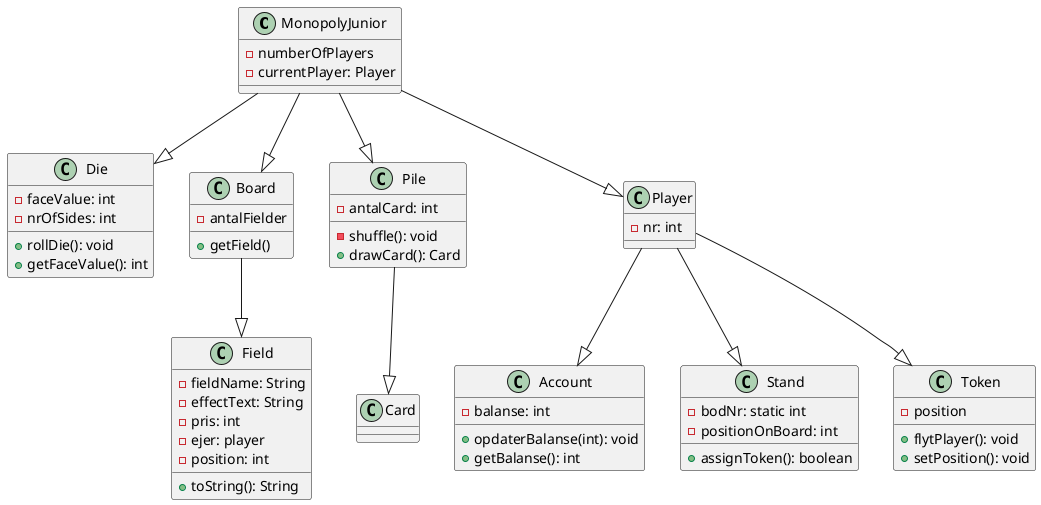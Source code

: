 @startuml
'https://plantuml.com/class-diagram

class "MonopolyJunior" as Game
class Die
class Board
class Field
class Pile
class Card
class Player
class Account
class Stand
class Token

Game --|> Die
Game --|> Pile
Game --|> Player
Game --|> Board
Board --|> Field
Player --|> Stand
Player --|> Account
Player --|> Token
Pile --|> Card

class Game {
    -numberOfPlayers
    -currentPlayer: Player
}

class Die {
    -faceValue: int
    -nrOfSides: int
    +rollDie(): void
    +getFaceValue(): int
}

class Board {
    -antalFielder
    +getField()
}

class Field {
    -fieldName: String
    -effectText: String
    -pris: int
    -ejer: player
    -position: int

    +toString(): String

}

class Card {

}

'opdaterBalanse() er lavet som boolean, for at kunne returnere hvis en Player går bankerot'
class Account {
    -balanse: int
    +opdaterBalanse(int): void
    +getBalanse(): int
}

class Pile {
    -antalCard: int
    -shuffle(): void
    +drawCard(): Card

}

class Player {
    -nr: int
}

class Token {
    -position
    +flytPlayer(): void
    +setPosition(): void
}

'assignToken er lavet som boolean return i tilfælde af at der ikke er flere tokens'
class Stand {
    -bodNr: static int
    -positionOnBoard: int
    +assignToken(): boolean
}





@enduml